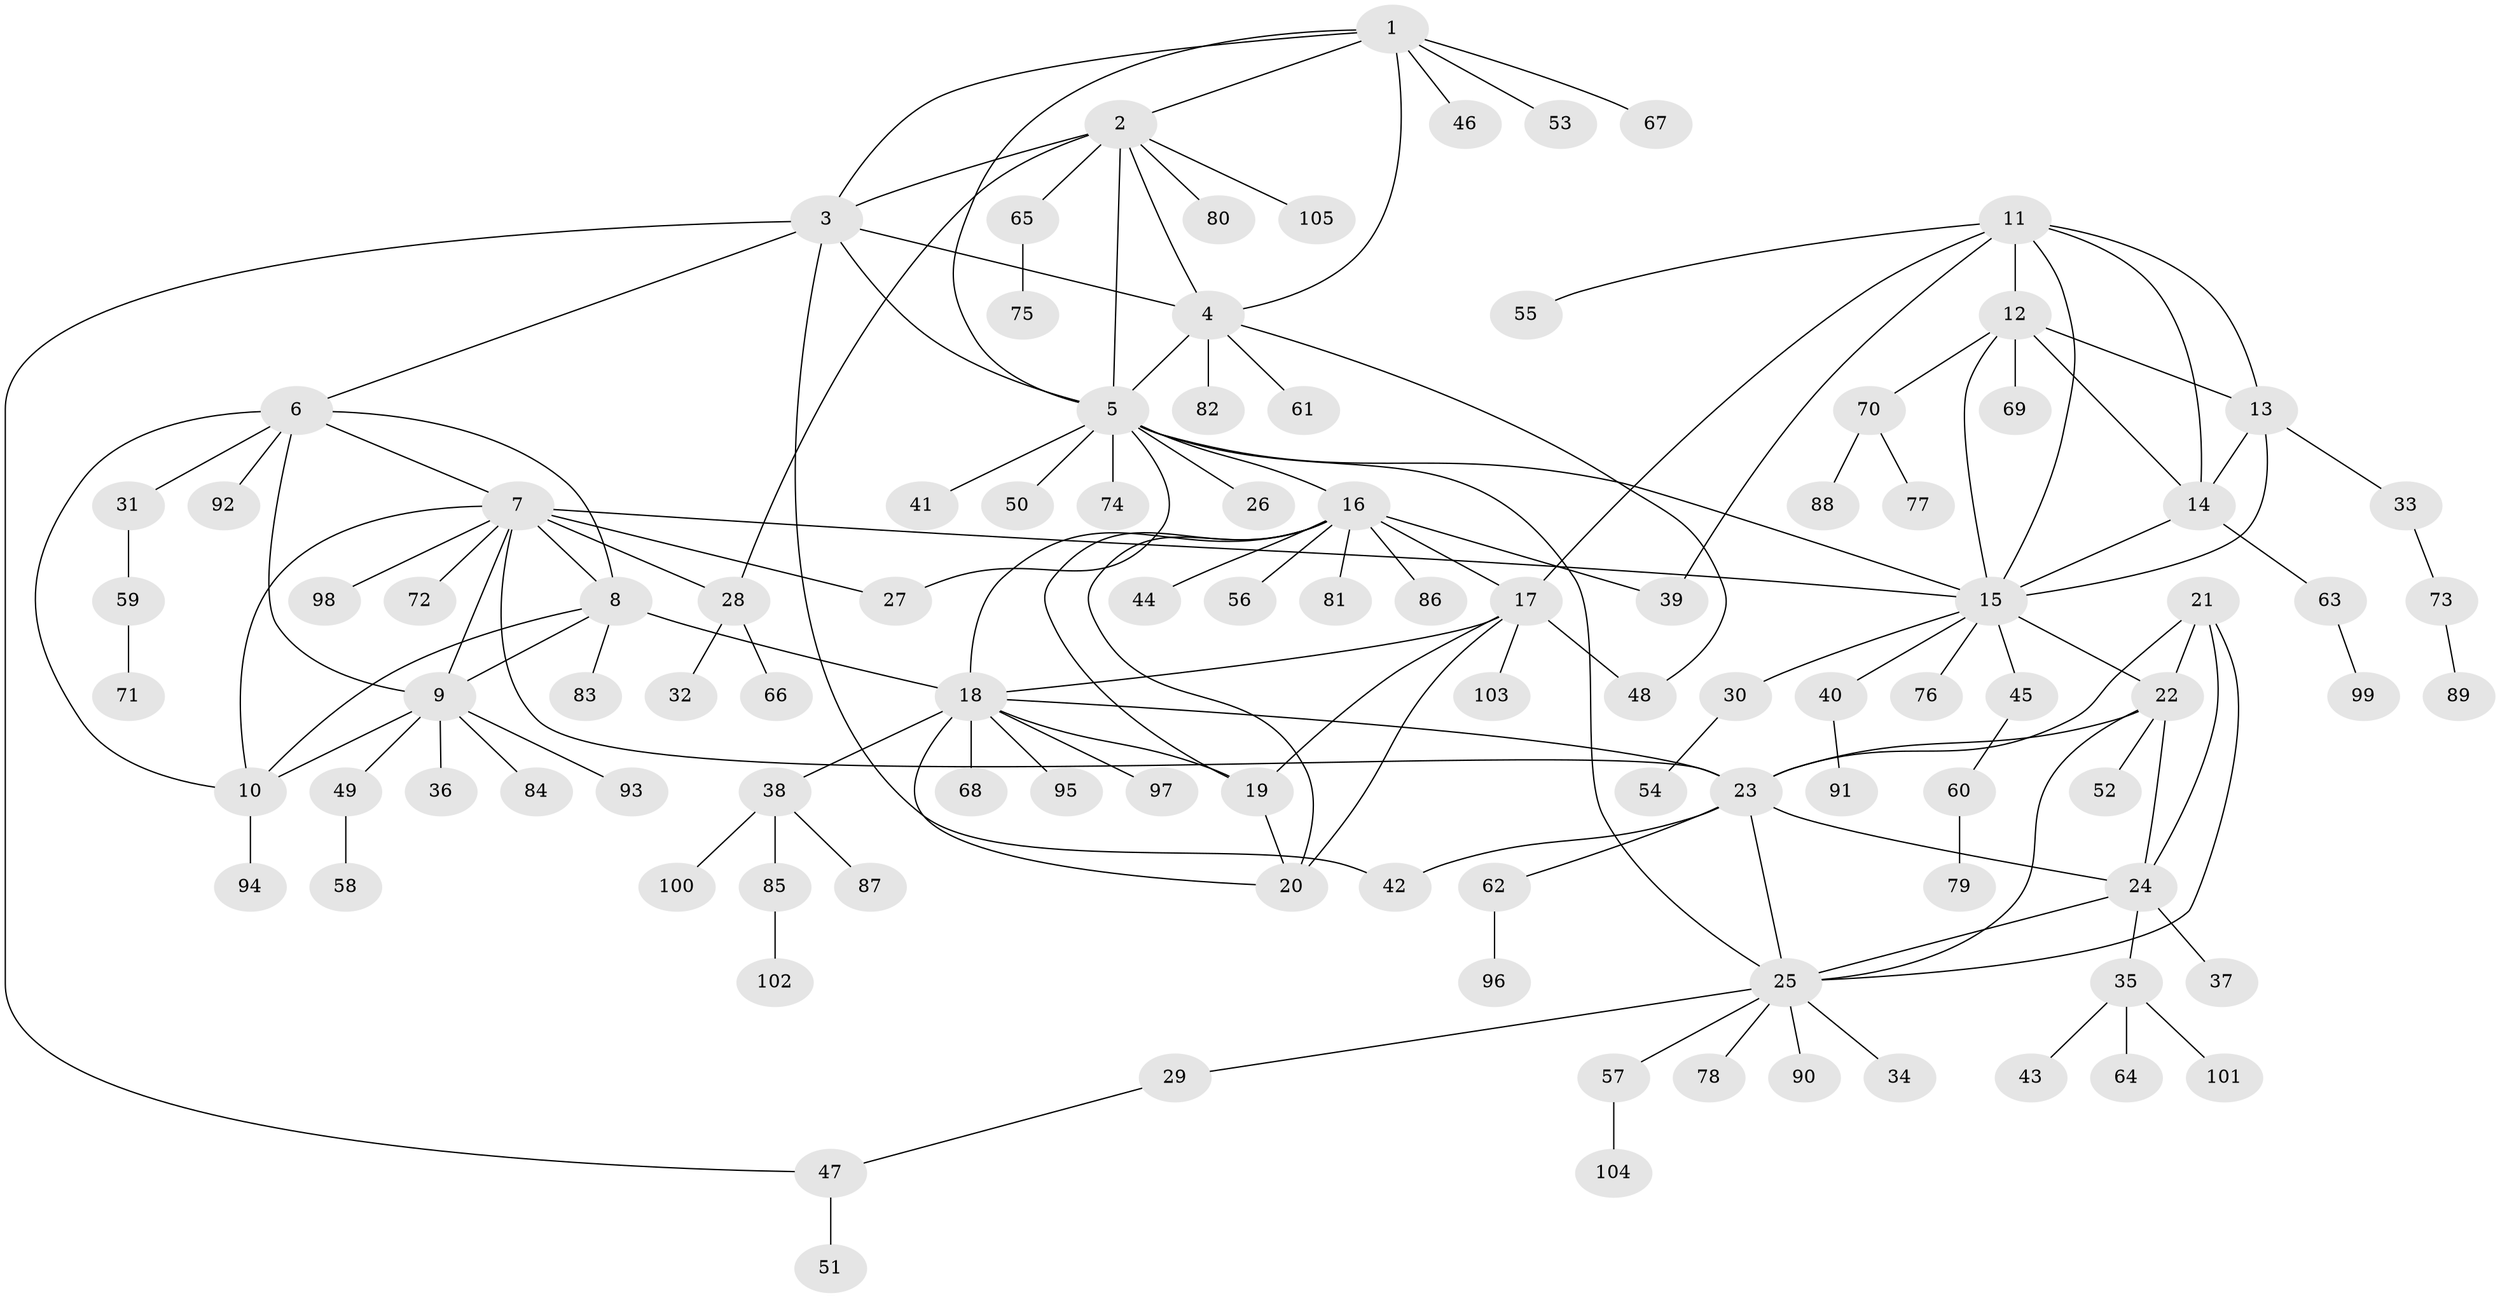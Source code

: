 // Generated by graph-tools (version 1.1) at 2025/37/03/09/25 02:37:23]
// undirected, 105 vertices, 146 edges
graph export_dot {
graph [start="1"]
  node [color=gray90,style=filled];
  1;
  2;
  3;
  4;
  5;
  6;
  7;
  8;
  9;
  10;
  11;
  12;
  13;
  14;
  15;
  16;
  17;
  18;
  19;
  20;
  21;
  22;
  23;
  24;
  25;
  26;
  27;
  28;
  29;
  30;
  31;
  32;
  33;
  34;
  35;
  36;
  37;
  38;
  39;
  40;
  41;
  42;
  43;
  44;
  45;
  46;
  47;
  48;
  49;
  50;
  51;
  52;
  53;
  54;
  55;
  56;
  57;
  58;
  59;
  60;
  61;
  62;
  63;
  64;
  65;
  66;
  67;
  68;
  69;
  70;
  71;
  72;
  73;
  74;
  75;
  76;
  77;
  78;
  79;
  80;
  81;
  82;
  83;
  84;
  85;
  86;
  87;
  88;
  89;
  90;
  91;
  92;
  93;
  94;
  95;
  96;
  97;
  98;
  99;
  100;
  101;
  102;
  103;
  104;
  105;
  1 -- 2;
  1 -- 3;
  1 -- 4;
  1 -- 5;
  1 -- 46;
  1 -- 53;
  1 -- 67;
  2 -- 3;
  2 -- 4;
  2 -- 5;
  2 -- 28;
  2 -- 65;
  2 -- 80;
  2 -- 105;
  3 -- 4;
  3 -- 5;
  3 -- 6;
  3 -- 42;
  3 -- 47;
  4 -- 5;
  4 -- 48;
  4 -- 61;
  4 -- 82;
  5 -- 15;
  5 -- 16;
  5 -- 25;
  5 -- 26;
  5 -- 27;
  5 -- 41;
  5 -- 50;
  5 -- 74;
  6 -- 7;
  6 -- 8;
  6 -- 9;
  6 -- 10;
  6 -- 31;
  6 -- 92;
  7 -- 8;
  7 -- 9;
  7 -- 10;
  7 -- 15;
  7 -- 23;
  7 -- 27;
  7 -- 28;
  7 -- 72;
  7 -- 98;
  8 -- 9;
  8 -- 10;
  8 -- 18;
  8 -- 83;
  9 -- 10;
  9 -- 36;
  9 -- 49;
  9 -- 84;
  9 -- 93;
  10 -- 94;
  11 -- 12;
  11 -- 13;
  11 -- 14;
  11 -- 15;
  11 -- 17;
  11 -- 39;
  11 -- 55;
  12 -- 13;
  12 -- 14;
  12 -- 15;
  12 -- 69;
  12 -- 70;
  13 -- 14;
  13 -- 15;
  13 -- 33;
  14 -- 15;
  14 -- 63;
  15 -- 22;
  15 -- 30;
  15 -- 40;
  15 -- 45;
  15 -- 76;
  16 -- 17;
  16 -- 18;
  16 -- 19;
  16 -- 20;
  16 -- 39;
  16 -- 44;
  16 -- 56;
  16 -- 81;
  16 -- 86;
  17 -- 18;
  17 -- 19;
  17 -- 20;
  17 -- 48;
  17 -- 103;
  18 -- 19;
  18 -- 20;
  18 -- 23;
  18 -- 38;
  18 -- 68;
  18 -- 95;
  18 -- 97;
  19 -- 20;
  21 -- 22;
  21 -- 23;
  21 -- 24;
  21 -- 25;
  22 -- 23;
  22 -- 24;
  22 -- 25;
  22 -- 52;
  23 -- 24;
  23 -- 25;
  23 -- 42;
  23 -- 62;
  24 -- 25;
  24 -- 35;
  24 -- 37;
  25 -- 29;
  25 -- 34;
  25 -- 57;
  25 -- 78;
  25 -- 90;
  28 -- 32;
  28 -- 66;
  29 -- 47;
  30 -- 54;
  31 -- 59;
  33 -- 73;
  35 -- 43;
  35 -- 64;
  35 -- 101;
  38 -- 85;
  38 -- 87;
  38 -- 100;
  40 -- 91;
  45 -- 60;
  47 -- 51;
  49 -- 58;
  57 -- 104;
  59 -- 71;
  60 -- 79;
  62 -- 96;
  63 -- 99;
  65 -- 75;
  70 -- 77;
  70 -- 88;
  73 -- 89;
  85 -- 102;
}
